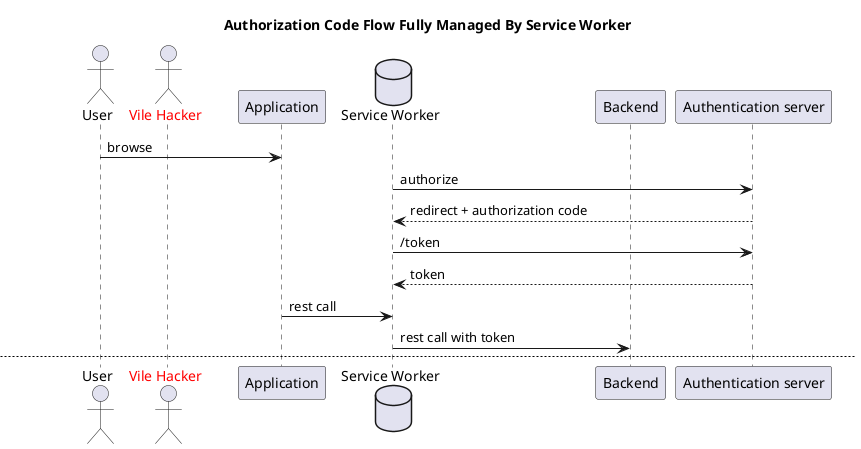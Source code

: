 @startuml
title Authorization Code Flow Fully Managed By Service Worker
actor user as "User"
actor hacker as "<font color=red>Vile Hacker"
participant app as "Application"
database serviceworker as "Service Worker"
participant backend as "Backend"
participant authserv as "Authentication server"

user -> app: browse
serviceworker -> authserv: authorize
authserv --> serviceworker: redirect + authorization code
serviceworker -> authserv: /token
authserv --> serviceworker: token
app -> serviceworker: rest call
serviceworker -> backend: rest call with token

newpage API exploit by XSS
user -> app: browse
hacker [#red]-> app: <font color=red>inject evil code
note left of serviceworker
   XSS doesn't work here
   serviceworker = script on the server
end note
serviceworker -> authserv: authorize
authserv --> serviceworker: redirect to app + authorization code
serviceworker -> authserv: /token
authserv --> serviceworker: token
'authserv --> serviceworker: token
app -> serviceworker: store token
app -> serviceworker: rest call
serviceworker -> backend: rest call with token
app [#red]-> serviceworker: <font color=red>rogue rest call
serviceworker [#red]-> backend: <font color=red>☠ ️evil rest call with stolen token  ☠
note across
  Game over ☹
end note

newpage Token Theft with XSS
note across
  Security comparable with BFF/Proxy (httponly cookie) flow:
  * storage is safe, hacker can't steal stored token
  (because service workers aren't vulnerable to XSS, as the script needs to come from a web server and can't be injected)
  * but stealing the authorization is possible and make all authenticated API calls possible
  * this solution does offer a full front-end, SPA option and removes the complexity of a BFF
end note
note across
  This solution offers the same level of protection as a web worker, but has additional advantages:
  * Service workers are designed to be a kind of proxy server
  * SSO: there is one service worker per page (or base URL), even for multiple apps on a page, even on multiple tabs.
  * This also means that refreshing of the tokens is done centrally, which solves some race conditions that web workers would introduce.
end note

@enduml
